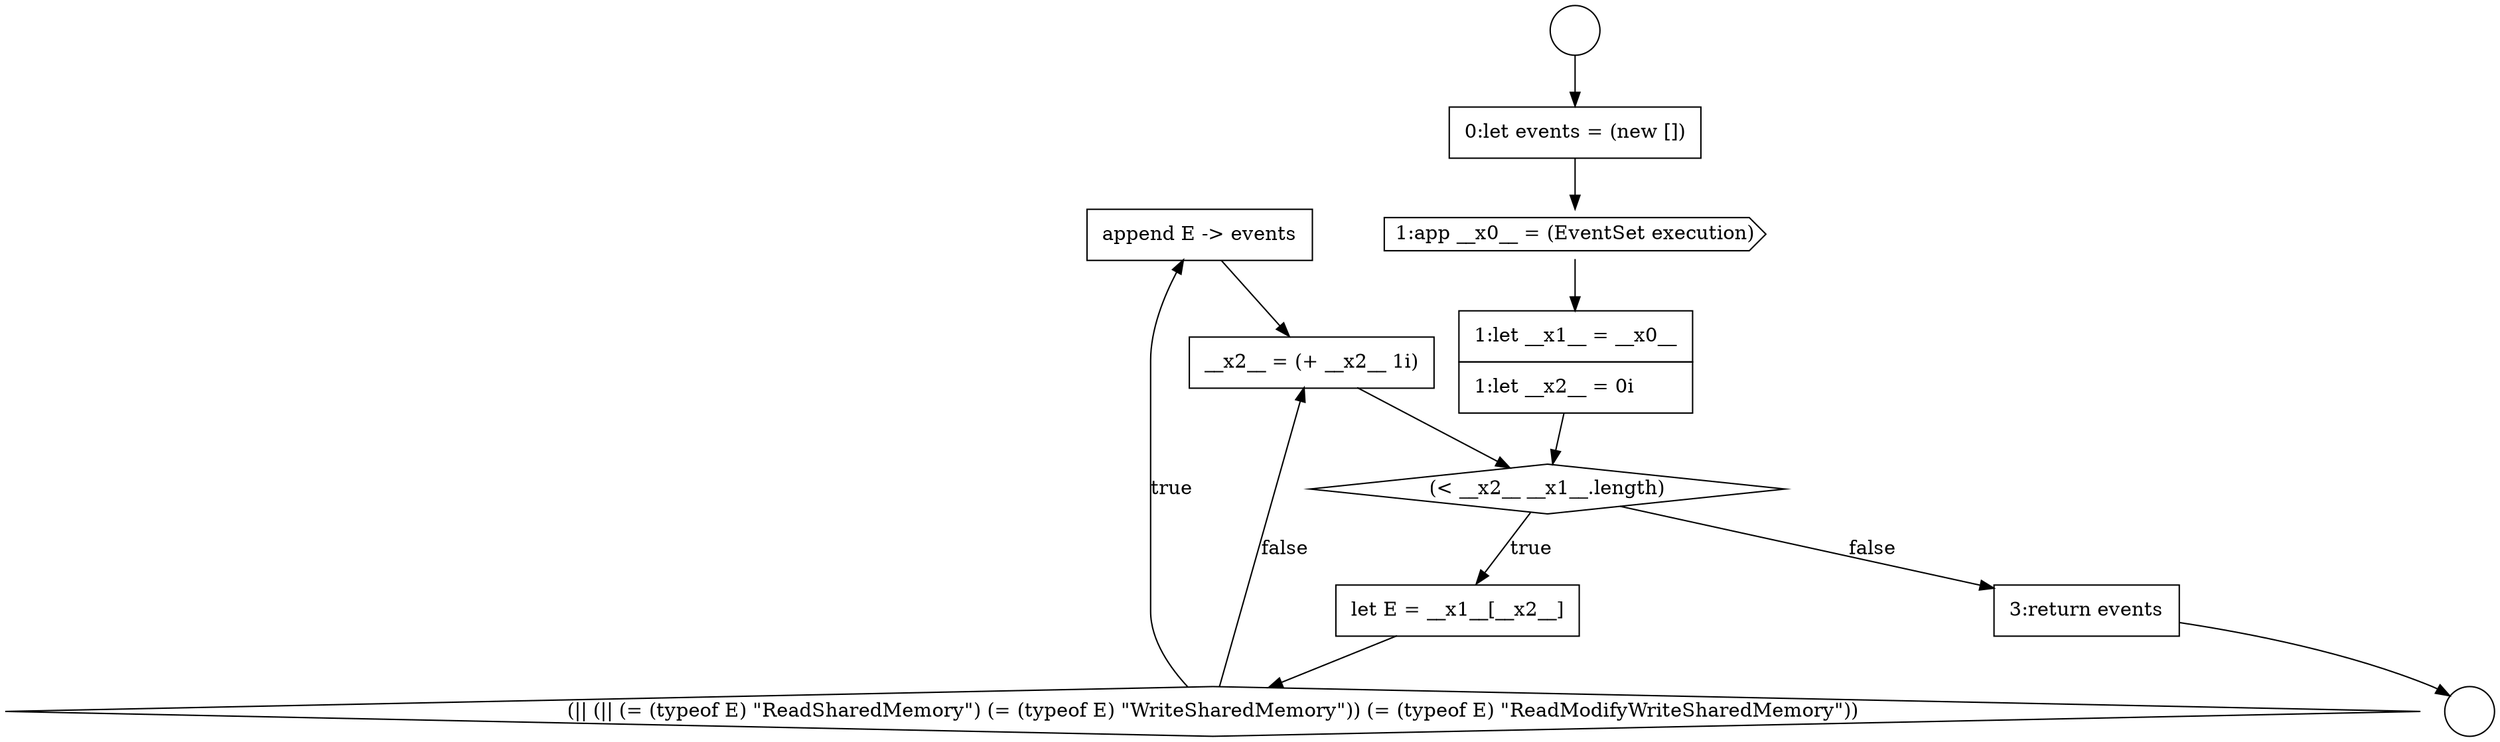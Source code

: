 digraph {
  node18767 [shape=none, margin=0, label=<<font color="black">
    <table border="0" cellborder="1" cellspacing="0" cellpadding="10">
      <tr><td align="left">append E -&gt; events</td></tr>
    </table>
  </font>> color="black" fillcolor="white" style=filled]
  node18764 [shape=diamond, label=<<font color="black">(&lt; __x2__ __x1__.length)</font>> color="black" fillcolor="white" style=filled]
  node18762 [shape=cds, label=<<font color="black">1:app __x0__ = (EventSet execution)</font>> color="black" fillcolor="white" style=filled]
  node18765 [shape=none, margin=0, label=<<font color="black">
    <table border="0" cellborder="1" cellspacing="0" cellpadding="10">
      <tr><td align="left">let E = __x1__[__x2__]</td></tr>
    </table>
  </font>> color="black" fillcolor="white" style=filled]
  node18759 [shape=circle label=" " color="black" fillcolor="white" style=filled]
  node18768 [shape=none, margin=0, label=<<font color="black">
    <table border="0" cellborder="1" cellspacing="0" cellpadding="10">
      <tr><td align="left">__x2__ = (+ __x2__ 1i)</td></tr>
    </table>
  </font>> color="black" fillcolor="white" style=filled]
  node18761 [shape=none, margin=0, label=<<font color="black">
    <table border="0" cellborder="1" cellspacing="0" cellpadding="10">
      <tr><td align="left">0:let events = (new [])</td></tr>
    </table>
  </font>> color="black" fillcolor="white" style=filled]
  node18769 [shape=none, margin=0, label=<<font color="black">
    <table border="0" cellborder="1" cellspacing="0" cellpadding="10">
      <tr><td align="left">3:return events</td></tr>
    </table>
  </font>> color="black" fillcolor="white" style=filled]
  node18760 [shape=circle label=" " color="black" fillcolor="white" style=filled]
  node18766 [shape=diamond, label=<<font color="black">(|| (|| (= (typeof E) &quot;ReadSharedMemory&quot;) (= (typeof E) &quot;WriteSharedMemory&quot;)) (= (typeof E) &quot;ReadModifyWriteSharedMemory&quot;))</font>> color="black" fillcolor="white" style=filled]
  node18763 [shape=none, margin=0, label=<<font color="black">
    <table border="0" cellborder="1" cellspacing="0" cellpadding="10">
      <tr><td align="left">1:let __x1__ = __x0__</td></tr>
      <tr><td align="left">1:let __x2__ = 0i</td></tr>
    </table>
  </font>> color="black" fillcolor="white" style=filled]
  node18766 -> node18767 [label=<<font color="black">true</font>> color="black"]
  node18766 -> node18768 [label=<<font color="black">false</font>> color="black"]
  node18761 -> node18762 [ color="black"]
  node18759 -> node18761 [ color="black"]
  node18762 -> node18763 [ color="black"]
  node18765 -> node18766 [ color="black"]
  node18768 -> node18764 [ color="black"]
  node18764 -> node18765 [label=<<font color="black">true</font>> color="black"]
  node18764 -> node18769 [label=<<font color="black">false</font>> color="black"]
  node18769 -> node18760 [ color="black"]
  node18763 -> node18764 [ color="black"]
  node18767 -> node18768 [ color="black"]
}
